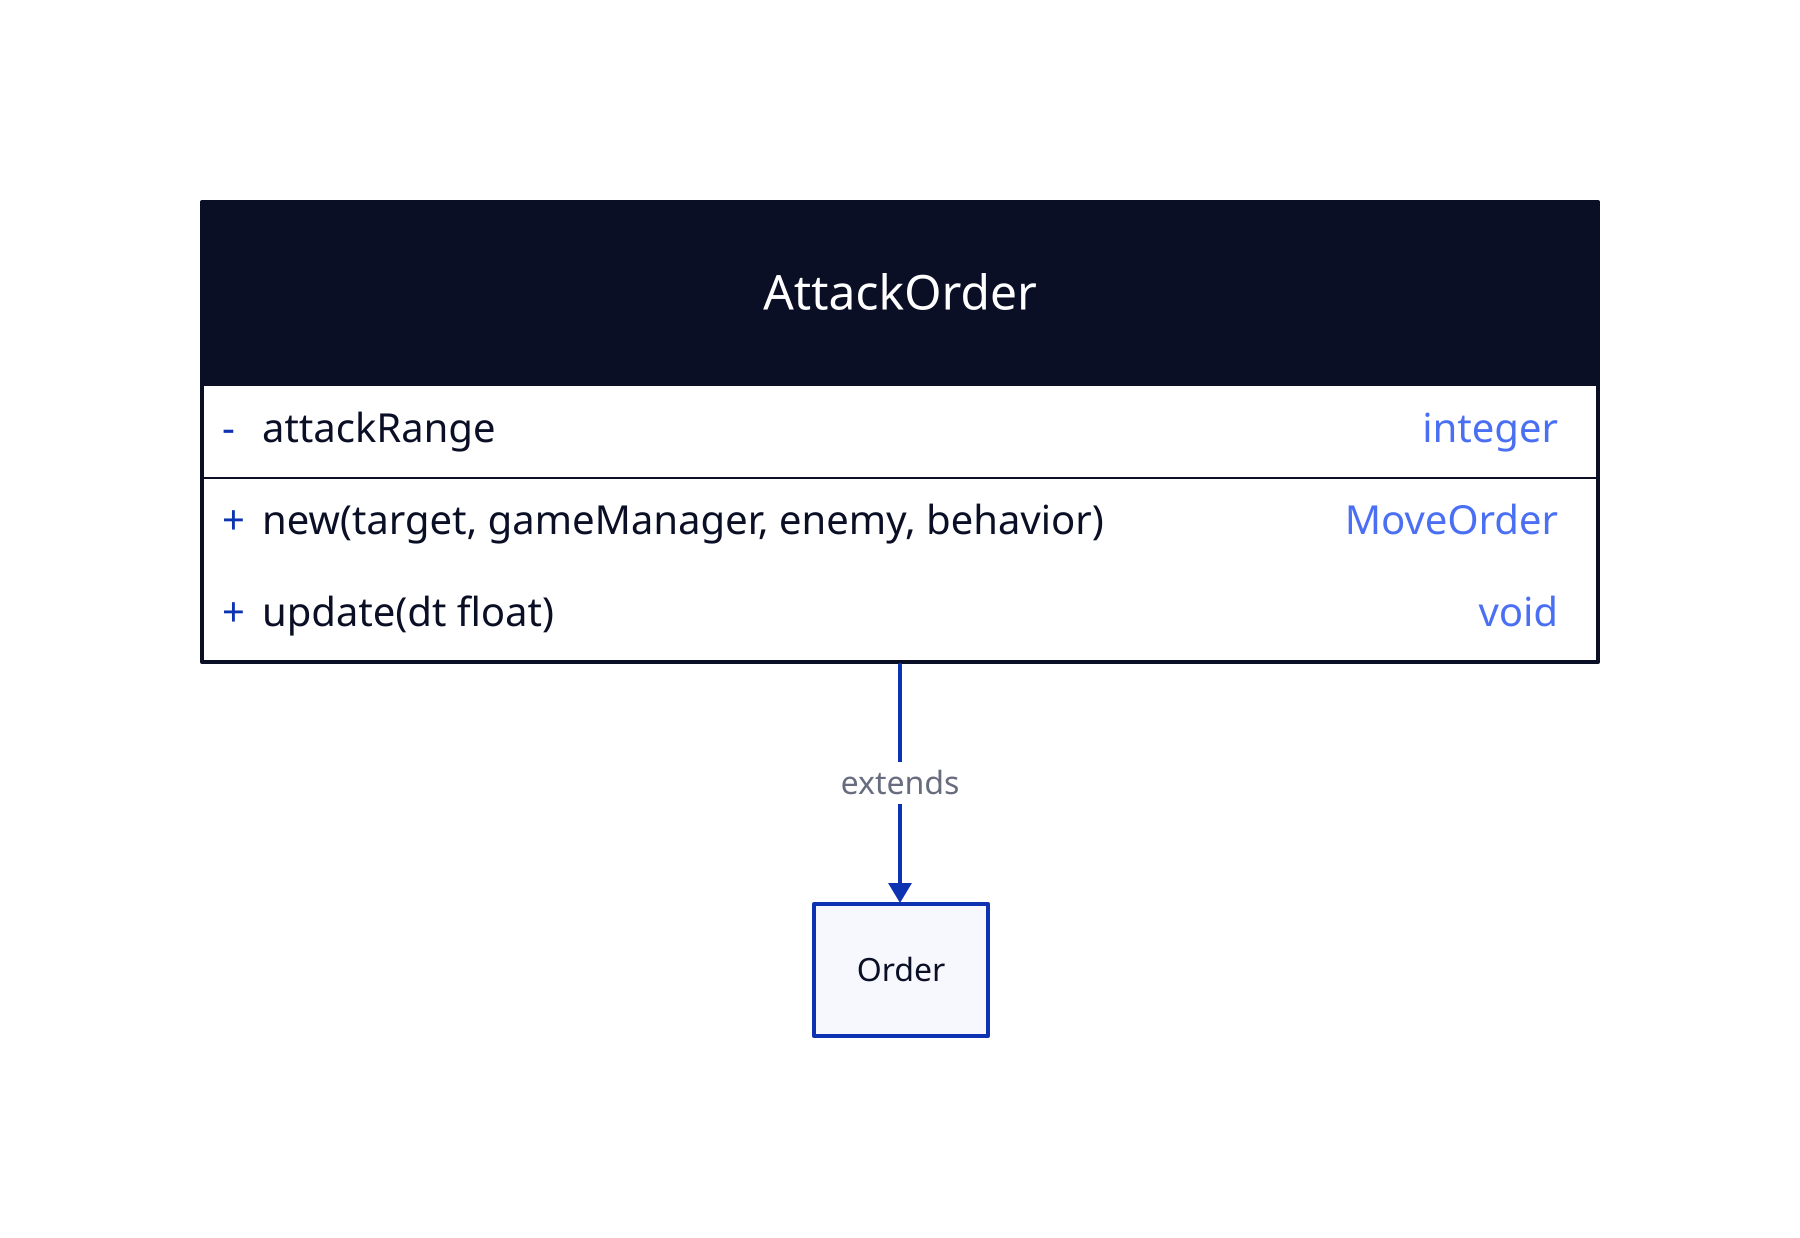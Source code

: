 AttackOrder: {
  shape: class

  -attackRange: integer

  +new(target, gameManager, enemy, behavior): MoveOrder

  +update(dt float): void
}

AttackOrder -> Order: extends
